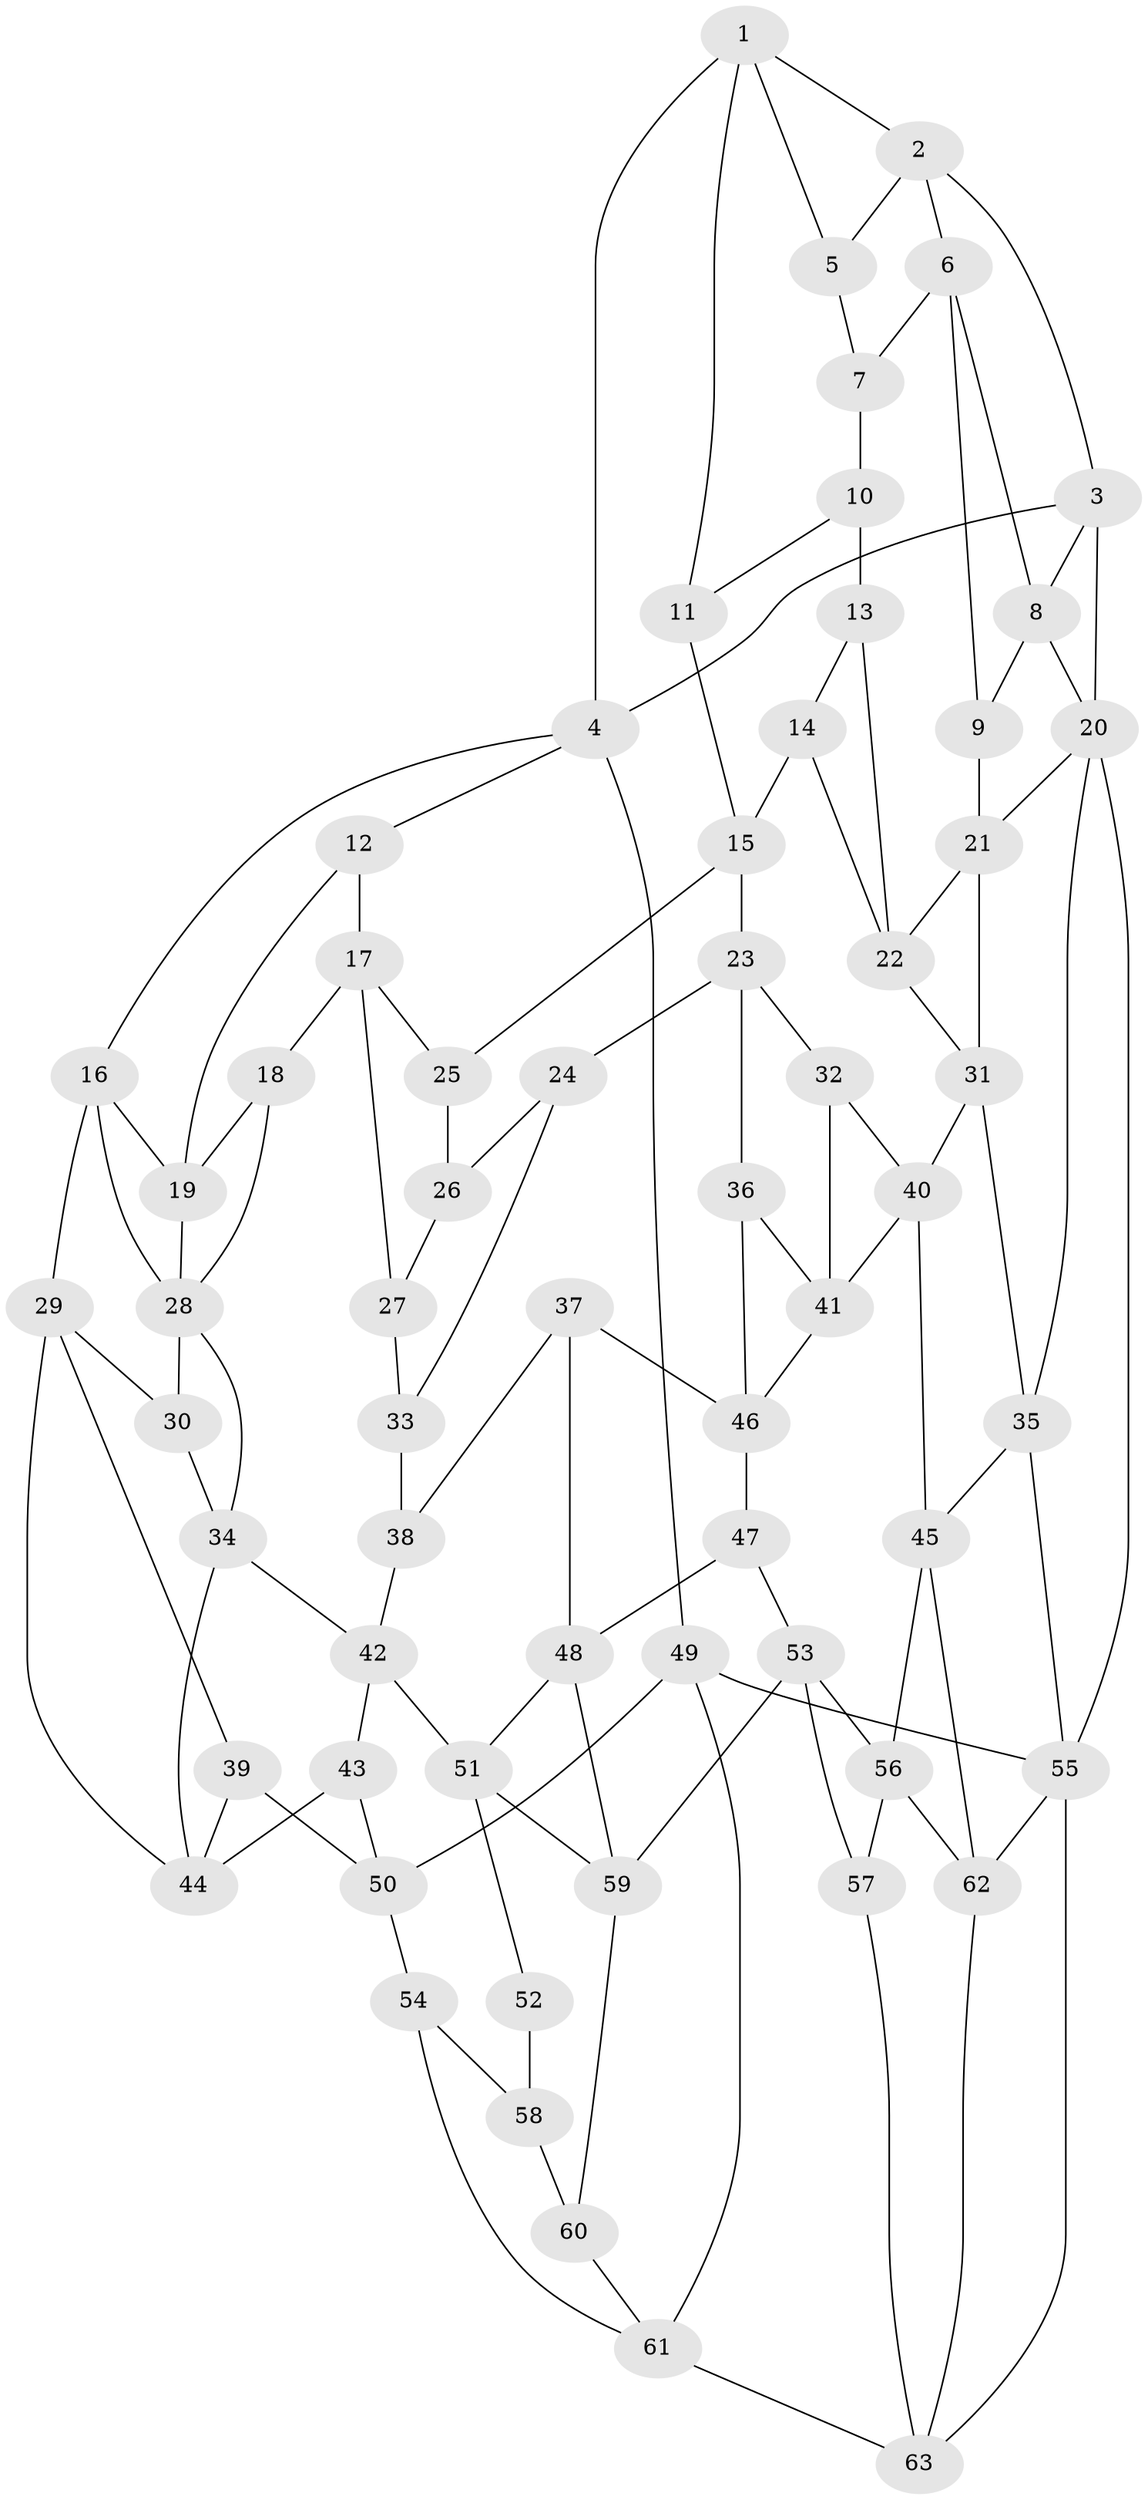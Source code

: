 // original degree distribution, {3: 0.016, 5: 0.528, 6: 0.216, 4: 0.24}
// Generated by graph-tools (version 1.1) at 2025/03/03/09/25 03:03:14]
// undirected, 63 vertices, 114 edges
graph export_dot {
graph [start="1"]
  node [color=gray90,style=filled];
  1;
  2;
  3;
  4;
  5;
  6;
  7;
  8;
  9;
  10;
  11;
  12;
  13;
  14;
  15;
  16;
  17;
  18;
  19;
  20;
  21;
  22;
  23;
  24;
  25;
  26;
  27;
  28;
  29;
  30;
  31;
  32;
  33;
  34;
  35;
  36;
  37;
  38;
  39;
  40;
  41;
  42;
  43;
  44;
  45;
  46;
  47;
  48;
  49;
  50;
  51;
  52;
  53;
  54;
  55;
  56;
  57;
  58;
  59;
  60;
  61;
  62;
  63;
  1 -- 2 [weight=1.0];
  1 -- 4 [weight=1.0];
  1 -- 5 [weight=1.0];
  1 -- 11 [weight=1.0];
  2 -- 3 [weight=1.0];
  2 -- 5 [weight=1.0];
  2 -- 6 [weight=1.0];
  3 -- 4 [weight=1.0];
  3 -- 8 [weight=1.0];
  3 -- 20 [weight=1.0];
  4 -- 12 [weight=1.0];
  4 -- 16 [weight=1.0];
  4 -- 49 [weight=1.0];
  5 -- 7 [weight=1.0];
  6 -- 7 [weight=1.0];
  6 -- 8 [weight=1.0];
  6 -- 9 [weight=1.0];
  7 -- 10 [weight=1.0];
  8 -- 9 [weight=1.0];
  8 -- 20 [weight=1.0];
  9 -- 21 [weight=1.0];
  10 -- 11 [weight=1.0];
  10 -- 13 [weight=2.0];
  11 -- 15 [weight=1.0];
  12 -- 17 [weight=1.0];
  12 -- 19 [weight=1.0];
  13 -- 14 [weight=1.0];
  13 -- 22 [weight=1.0];
  14 -- 15 [weight=1.0];
  14 -- 22 [weight=1.0];
  15 -- 23 [weight=1.0];
  15 -- 25 [weight=1.0];
  16 -- 19 [weight=1.0];
  16 -- 28 [weight=1.0];
  16 -- 29 [weight=1.0];
  17 -- 18 [weight=1.0];
  17 -- 25 [weight=1.0];
  17 -- 27 [weight=1.0];
  18 -- 19 [weight=1.0];
  18 -- 28 [weight=1.0];
  19 -- 28 [weight=1.0];
  20 -- 21 [weight=1.0];
  20 -- 35 [weight=1.0];
  20 -- 55 [weight=1.0];
  21 -- 22 [weight=1.0];
  21 -- 31 [weight=1.0];
  22 -- 31 [weight=1.0];
  23 -- 24 [weight=1.0];
  23 -- 32 [weight=1.0];
  23 -- 36 [weight=1.0];
  24 -- 26 [weight=1.0];
  24 -- 33 [weight=1.0];
  25 -- 26 [weight=2.0];
  26 -- 27 [weight=1.0];
  27 -- 33 [weight=1.0];
  28 -- 30 [weight=2.0];
  28 -- 34 [weight=1.0];
  29 -- 30 [weight=1.0];
  29 -- 39 [weight=1.0];
  29 -- 44 [weight=1.0];
  30 -- 34 [weight=1.0];
  31 -- 35 [weight=1.0];
  31 -- 40 [weight=1.0];
  32 -- 40 [weight=1.0];
  32 -- 41 [weight=1.0];
  33 -- 38 [weight=2.0];
  34 -- 42 [weight=1.0];
  34 -- 44 [weight=1.0];
  35 -- 45 [weight=1.0];
  35 -- 55 [weight=1.0];
  36 -- 41 [weight=1.0];
  36 -- 46 [weight=1.0];
  37 -- 38 [weight=1.0];
  37 -- 46 [weight=1.0];
  37 -- 48 [weight=1.0];
  38 -- 42 [weight=1.0];
  39 -- 44 [weight=1.0];
  39 -- 50 [weight=1.0];
  40 -- 41 [weight=1.0];
  40 -- 45 [weight=1.0];
  41 -- 46 [weight=1.0];
  42 -- 43 [weight=1.0];
  42 -- 51 [weight=1.0];
  43 -- 44 [weight=1.0];
  43 -- 50 [weight=1.0];
  45 -- 56 [weight=1.0];
  45 -- 62 [weight=1.0];
  46 -- 47 [weight=1.0];
  47 -- 48 [weight=1.0];
  47 -- 53 [weight=1.0];
  48 -- 51 [weight=1.0];
  48 -- 59 [weight=1.0];
  49 -- 50 [weight=1.0];
  49 -- 55 [weight=1.0];
  49 -- 61 [weight=1.0];
  50 -- 54 [weight=1.0];
  51 -- 52 [weight=1.0];
  51 -- 59 [weight=1.0];
  52 -- 58 [weight=2.0];
  53 -- 56 [weight=1.0];
  53 -- 57 [weight=1.0];
  53 -- 59 [weight=1.0];
  54 -- 58 [weight=2.0];
  54 -- 61 [weight=1.0];
  55 -- 62 [weight=1.0];
  55 -- 63 [weight=1.0];
  56 -- 57 [weight=1.0];
  56 -- 62 [weight=1.0];
  57 -- 63 [weight=1.0];
  58 -- 60 [weight=2.0];
  59 -- 60 [weight=1.0];
  60 -- 61 [weight=1.0];
  61 -- 63 [weight=1.0];
  62 -- 63 [weight=1.0];
}
